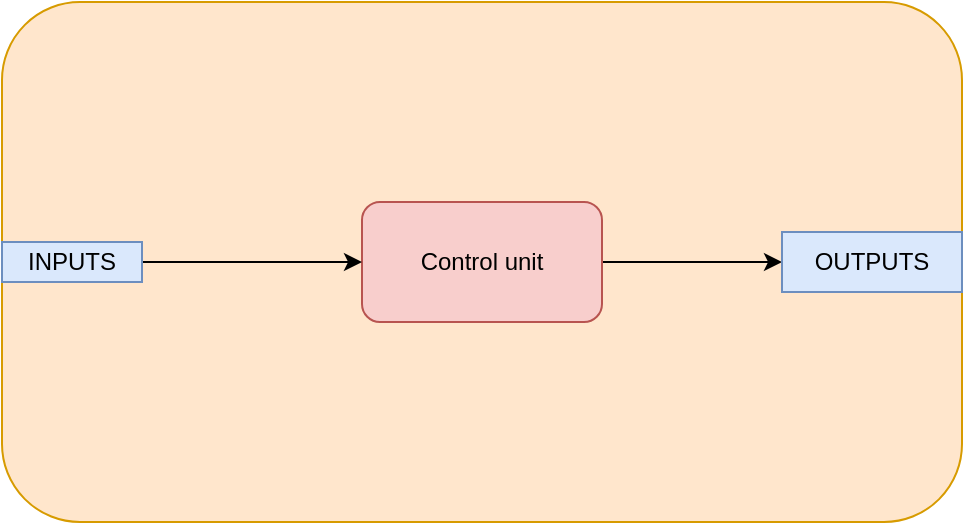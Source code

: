 <mxfile version="12.4.2" type="device" pages="1"><diagram id="BDIBucHurU_AuQSoEekZ" name="Page-1"><mxGraphModel dx="1352" dy="816" grid="1" gridSize="10" guides="1" tooltips="1" connect="1" arrows="1" fold="1" page="1" pageScale="1" pageWidth="1169" pageHeight="827" background="#ffffff" math="0" shadow="0"><root><mxCell id="0"/><mxCell id="1" parent="0"/><mxCell id="3" value="" style="rounded=1;whiteSpace=wrap;html=1;fillColor=#ffe6cc;strokeColor=#d79b00;" parent="1" vertex="1"><mxGeometry x="370" y="180" width="480" height="260" as="geometry"/></mxCell><mxCell id="oC6P2YY7VYqhdkG2nn8W-56" style="edgeStyle=orthogonalEdgeStyle;rounded=0;orthogonalLoop=1;jettySize=auto;html=1;exitX=1;exitY=0.5;exitDx=0;exitDy=0;entryX=0;entryY=0.5;entryDx=0;entryDy=0;" parent="1" source="33" target="55" edge="1"><mxGeometry relative="1" as="geometry"/></mxCell><mxCell id="33" value="Control unit" style="rounded=1;whiteSpace=wrap;html=1;fillColor=#f8cecc;strokeColor=#b85450;" parent="1" vertex="1"><mxGeometry x="550" y="280" width="120" height="60" as="geometry"/></mxCell><mxCell id="oC6P2YY7VYqhdkG2nn8W-55" style="edgeStyle=orthogonalEdgeStyle;rounded=0;orthogonalLoop=1;jettySize=auto;html=1;exitX=1;exitY=0.5;exitDx=0;exitDy=0;entryX=0;entryY=0.5;entryDx=0;entryDy=0;" parent="1" source="51" target="33" edge="1"><mxGeometry relative="1" as="geometry"/></mxCell><mxCell id="51" value="INPUTS" style="rounded=0;whiteSpace=wrap;html=1;fillColor=#dae8fc;strokeColor=#6c8ebf;" parent="1" vertex="1"><mxGeometry x="370" y="300" width="70" height="20" as="geometry"/></mxCell><mxCell id="55" value="OUTPUTS" style="rounded=0;whiteSpace=wrap;html=1;fillColor=#dae8fc;strokeColor=#6c8ebf;" parent="1" vertex="1"><mxGeometry x="760" y="295" width="90" height="30" as="geometry"/></mxCell></root></mxGraphModel></diagram></mxfile>